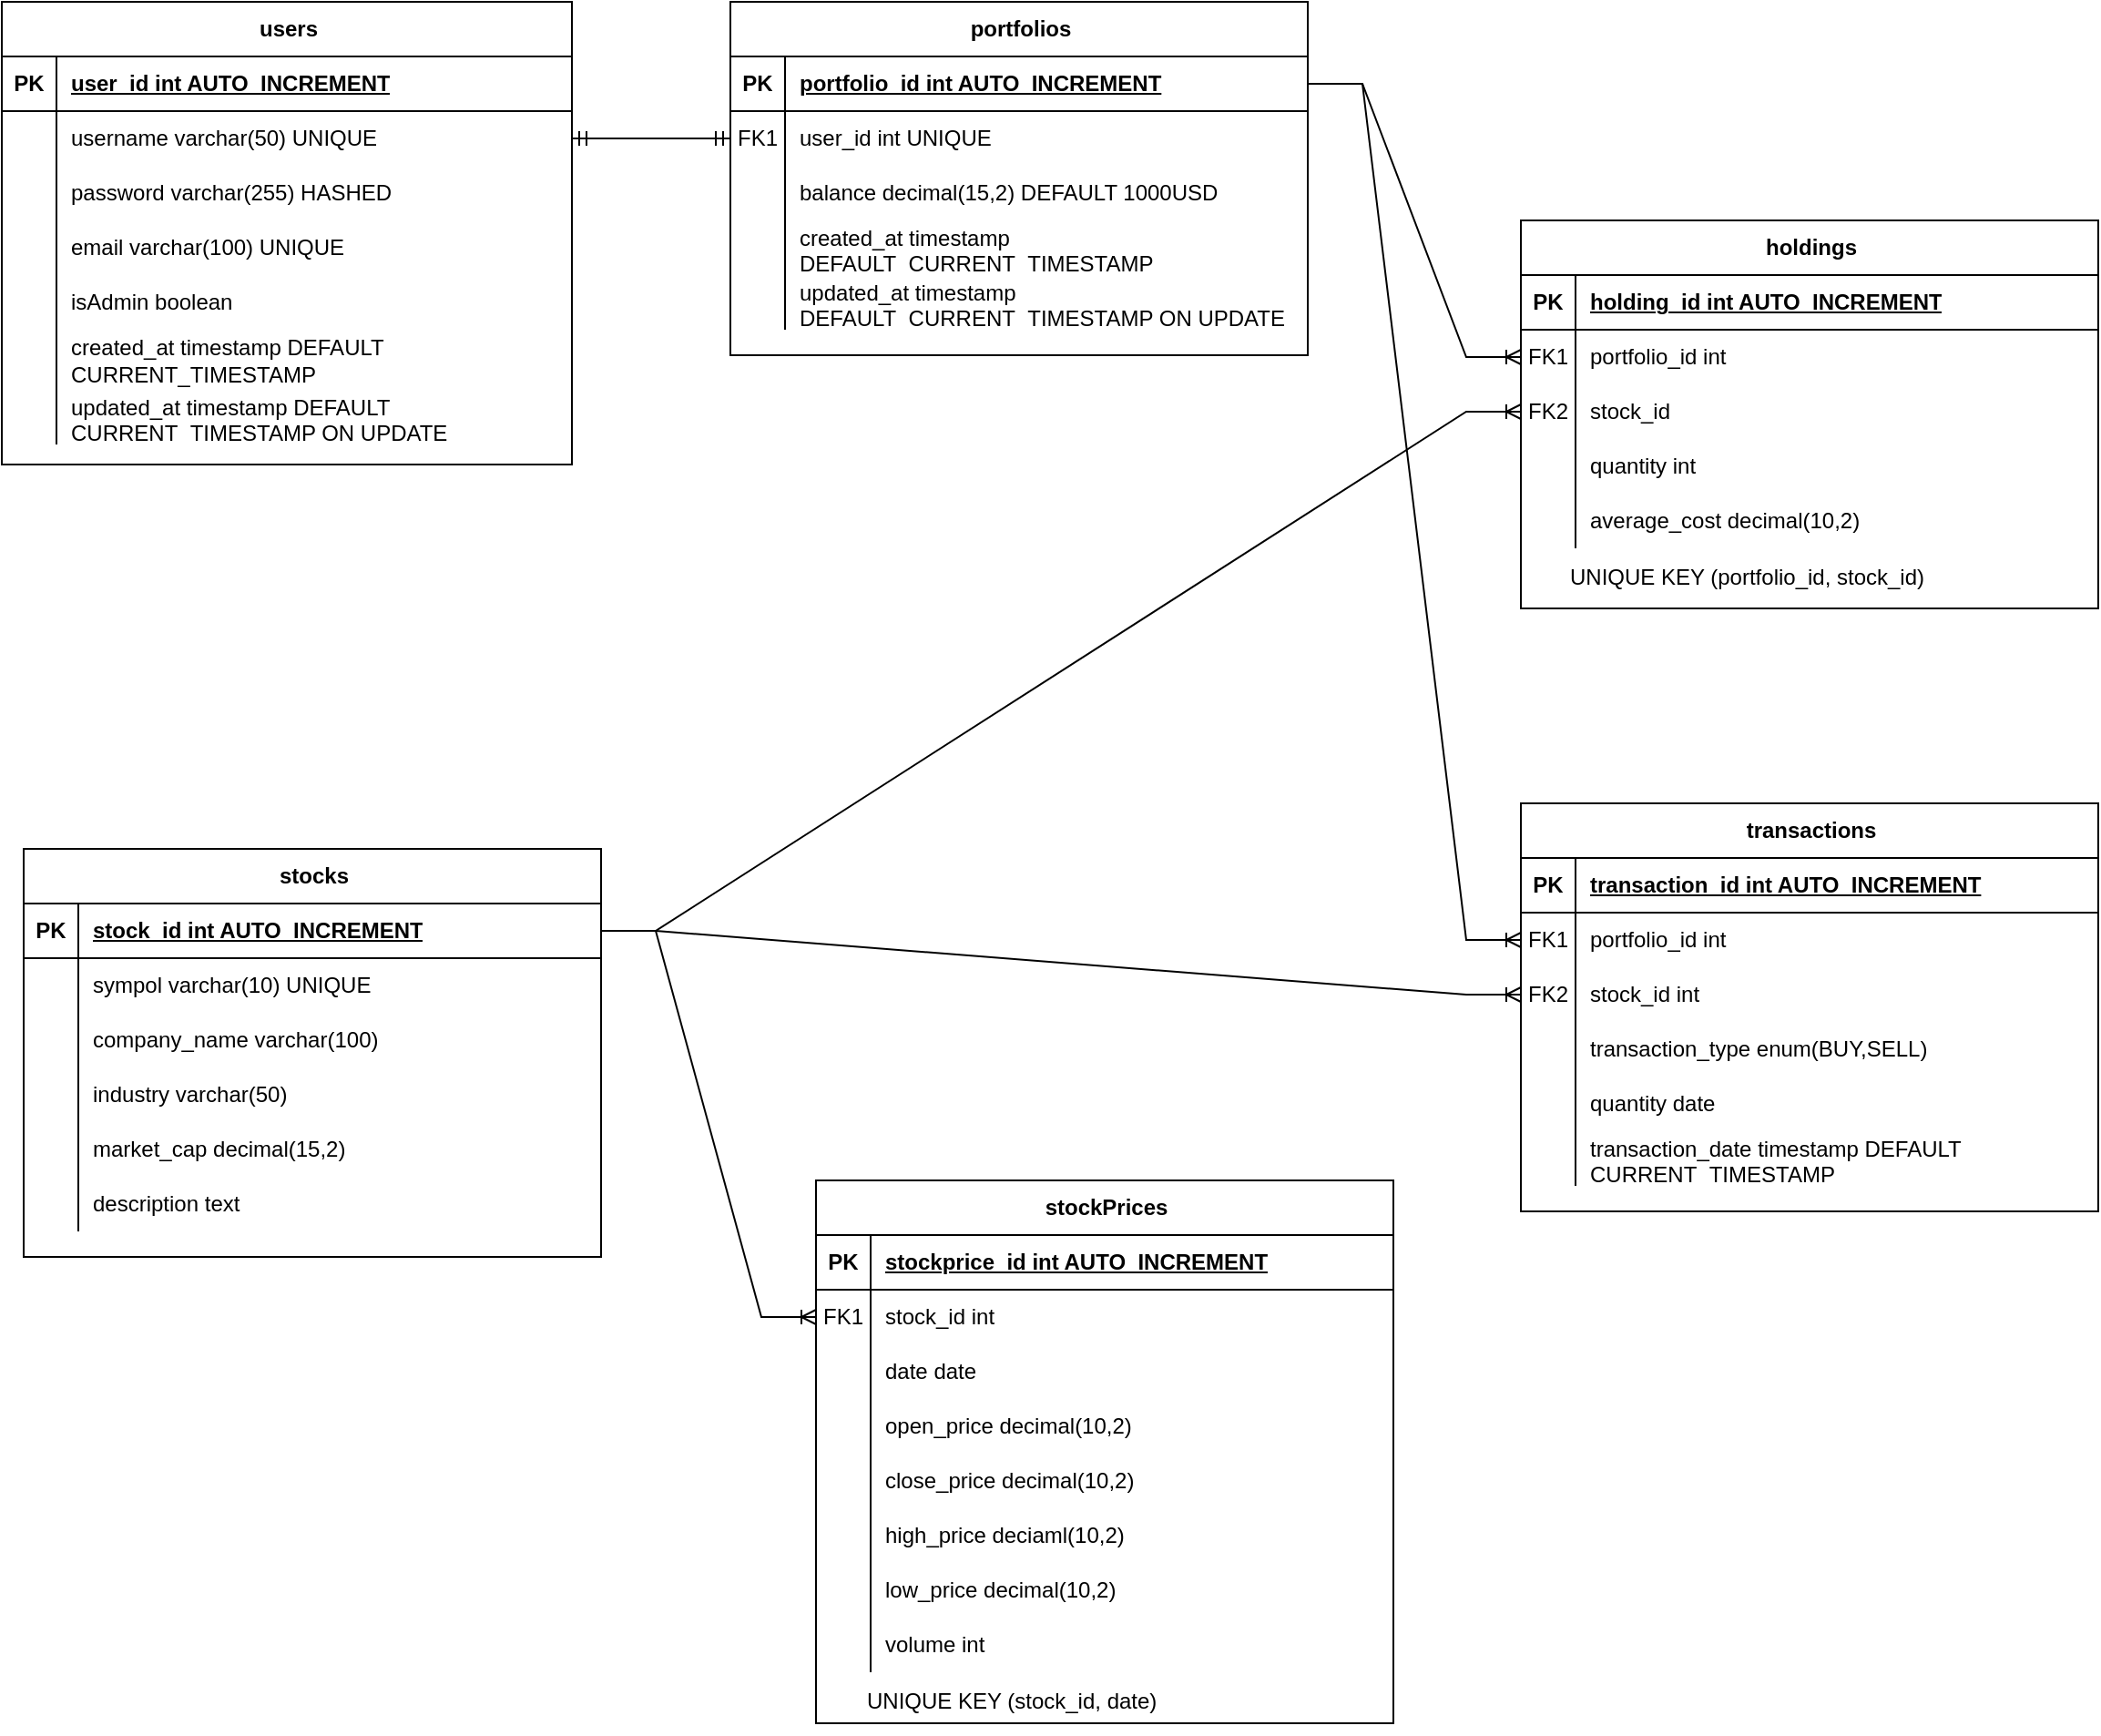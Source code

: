 <mxfile version="26.1.1">
  <diagram id="R2lEEEUBdFMjLlhIrx00" name="Page-1">
    <mxGraphModel dx="1276" dy="614" grid="0" gridSize="10" guides="1" tooltips="1" connect="1" arrows="1" fold="1" page="1" pageScale="1" pageWidth="850" pageHeight="1100" math="0" shadow="0" extFonts="Permanent Marker^https://fonts.googleapis.com/css?family=Permanent+Marker">
      <root>
        <mxCell id="0" />
        <mxCell id="1" parent="0" />
        <mxCell id="UCniVklKE88xbIbKEdX8-1" value="users" style="shape=table;startSize=30;container=1;collapsible=1;childLayout=tableLayout;fixedRows=1;rowLines=0;fontStyle=1;align=center;resizeLast=1;html=1;" vertex="1" parent="1">
          <mxGeometry x="16" y="16" width="313" height="254" as="geometry" />
        </mxCell>
        <mxCell id="UCniVklKE88xbIbKEdX8-2" value="" style="shape=tableRow;horizontal=0;startSize=0;swimlaneHead=0;swimlaneBody=0;fillColor=none;collapsible=0;dropTarget=0;points=[[0,0.5],[1,0.5]];portConstraint=eastwest;top=0;left=0;right=0;bottom=1;" vertex="1" parent="UCniVklKE88xbIbKEdX8-1">
          <mxGeometry y="30" width="313" height="30" as="geometry" />
        </mxCell>
        <mxCell id="UCniVklKE88xbIbKEdX8-3" value="PK" style="shape=partialRectangle;connectable=0;fillColor=none;top=0;left=0;bottom=0;right=0;fontStyle=1;overflow=hidden;whiteSpace=wrap;html=1;" vertex="1" parent="UCniVklKE88xbIbKEdX8-2">
          <mxGeometry width="30" height="30" as="geometry">
            <mxRectangle width="30" height="30" as="alternateBounds" />
          </mxGeometry>
        </mxCell>
        <mxCell id="UCniVklKE88xbIbKEdX8-4" value="user_id int AUTO_INCREMENT" style="shape=partialRectangle;connectable=0;fillColor=none;top=0;left=0;bottom=0;right=0;align=left;spacingLeft=6;fontStyle=5;overflow=hidden;whiteSpace=wrap;html=1;" vertex="1" parent="UCniVklKE88xbIbKEdX8-2">
          <mxGeometry x="30" width="283" height="30" as="geometry">
            <mxRectangle width="283" height="30" as="alternateBounds" />
          </mxGeometry>
        </mxCell>
        <mxCell id="UCniVklKE88xbIbKEdX8-5" value="" style="shape=tableRow;horizontal=0;startSize=0;swimlaneHead=0;swimlaneBody=0;fillColor=none;collapsible=0;dropTarget=0;points=[[0,0.5],[1,0.5]];portConstraint=eastwest;top=0;left=0;right=0;bottom=0;" vertex="1" parent="UCniVklKE88xbIbKEdX8-1">
          <mxGeometry y="60" width="313" height="30" as="geometry" />
        </mxCell>
        <mxCell id="UCniVklKE88xbIbKEdX8-6" value="" style="shape=partialRectangle;connectable=0;fillColor=none;top=0;left=0;bottom=0;right=0;editable=1;overflow=hidden;whiteSpace=wrap;html=1;" vertex="1" parent="UCniVklKE88xbIbKEdX8-5">
          <mxGeometry width="30" height="30" as="geometry">
            <mxRectangle width="30" height="30" as="alternateBounds" />
          </mxGeometry>
        </mxCell>
        <mxCell id="UCniVklKE88xbIbKEdX8-7" value="username varchar(50) UNIQUE" style="shape=partialRectangle;connectable=0;fillColor=none;top=0;left=0;bottom=0;right=0;align=left;spacingLeft=6;overflow=hidden;whiteSpace=wrap;html=1;" vertex="1" parent="UCniVklKE88xbIbKEdX8-5">
          <mxGeometry x="30" width="283" height="30" as="geometry">
            <mxRectangle width="283" height="30" as="alternateBounds" />
          </mxGeometry>
        </mxCell>
        <mxCell id="UCniVklKE88xbIbKEdX8-8" value="" style="shape=tableRow;horizontal=0;startSize=0;swimlaneHead=0;swimlaneBody=0;fillColor=none;collapsible=0;dropTarget=0;points=[[0,0.5],[1,0.5]];portConstraint=eastwest;top=0;left=0;right=0;bottom=0;" vertex="1" parent="UCniVklKE88xbIbKEdX8-1">
          <mxGeometry y="90" width="313" height="30" as="geometry" />
        </mxCell>
        <mxCell id="UCniVklKE88xbIbKEdX8-9" value="" style="shape=partialRectangle;connectable=0;fillColor=none;top=0;left=0;bottom=0;right=0;editable=1;overflow=hidden;whiteSpace=wrap;html=1;" vertex="1" parent="UCniVklKE88xbIbKEdX8-8">
          <mxGeometry width="30" height="30" as="geometry">
            <mxRectangle width="30" height="30" as="alternateBounds" />
          </mxGeometry>
        </mxCell>
        <mxCell id="UCniVklKE88xbIbKEdX8-10" value="password varchar(255) HASHED" style="shape=partialRectangle;connectable=0;fillColor=none;top=0;left=0;bottom=0;right=0;align=left;spacingLeft=6;overflow=hidden;whiteSpace=wrap;html=1;" vertex="1" parent="UCniVklKE88xbIbKEdX8-8">
          <mxGeometry x="30" width="283" height="30" as="geometry">
            <mxRectangle width="283" height="30" as="alternateBounds" />
          </mxGeometry>
        </mxCell>
        <mxCell id="UCniVklKE88xbIbKEdX8-11" value="" style="shape=tableRow;horizontal=0;startSize=0;swimlaneHead=0;swimlaneBody=0;fillColor=none;collapsible=0;dropTarget=0;points=[[0,0.5],[1,0.5]];portConstraint=eastwest;top=0;left=0;right=0;bottom=0;" vertex="1" parent="UCniVklKE88xbIbKEdX8-1">
          <mxGeometry y="120" width="313" height="30" as="geometry" />
        </mxCell>
        <mxCell id="UCniVklKE88xbIbKEdX8-12" value="" style="shape=partialRectangle;connectable=0;fillColor=none;top=0;left=0;bottom=0;right=0;editable=1;overflow=hidden;whiteSpace=wrap;html=1;" vertex="1" parent="UCniVklKE88xbIbKEdX8-11">
          <mxGeometry width="30" height="30" as="geometry">
            <mxRectangle width="30" height="30" as="alternateBounds" />
          </mxGeometry>
        </mxCell>
        <mxCell id="UCniVklKE88xbIbKEdX8-13" value="email varchar(100) UNIQUE" style="shape=partialRectangle;connectable=0;fillColor=none;top=0;left=0;bottom=0;right=0;align=left;spacingLeft=6;overflow=hidden;whiteSpace=wrap;html=1;" vertex="1" parent="UCniVklKE88xbIbKEdX8-11">
          <mxGeometry x="30" width="283" height="30" as="geometry">
            <mxRectangle width="283" height="30" as="alternateBounds" />
          </mxGeometry>
        </mxCell>
        <mxCell id="UCniVklKE88xbIbKEdX8-27" style="shape=tableRow;horizontal=0;startSize=0;swimlaneHead=0;swimlaneBody=0;fillColor=none;collapsible=0;dropTarget=0;points=[[0,0.5],[1,0.5]];portConstraint=eastwest;top=0;left=0;right=0;bottom=0;" vertex="1" parent="UCniVklKE88xbIbKEdX8-1">
          <mxGeometry y="150" width="313" height="30" as="geometry" />
        </mxCell>
        <mxCell id="UCniVklKE88xbIbKEdX8-28" style="shape=partialRectangle;connectable=0;fillColor=none;top=0;left=0;bottom=0;right=0;editable=1;overflow=hidden;whiteSpace=wrap;html=1;" vertex="1" parent="UCniVklKE88xbIbKEdX8-27">
          <mxGeometry width="30" height="30" as="geometry">
            <mxRectangle width="30" height="30" as="alternateBounds" />
          </mxGeometry>
        </mxCell>
        <mxCell id="UCniVklKE88xbIbKEdX8-29" value="isAdmin boolean" style="shape=partialRectangle;connectable=0;fillColor=none;top=0;left=0;bottom=0;right=0;align=left;spacingLeft=6;overflow=hidden;whiteSpace=wrap;html=1;" vertex="1" parent="UCniVklKE88xbIbKEdX8-27">
          <mxGeometry x="30" width="283" height="30" as="geometry">
            <mxRectangle width="283" height="30" as="alternateBounds" />
          </mxGeometry>
        </mxCell>
        <mxCell id="UCniVklKE88xbIbKEdX8-18" style="shape=tableRow;horizontal=0;startSize=0;swimlaneHead=0;swimlaneBody=0;fillColor=none;collapsible=0;dropTarget=0;points=[[0,0.5],[1,0.5]];portConstraint=eastwest;top=0;left=0;right=0;bottom=0;" vertex="1" parent="UCniVklKE88xbIbKEdX8-1">
          <mxGeometry y="180" width="313" height="33" as="geometry" />
        </mxCell>
        <mxCell id="UCniVklKE88xbIbKEdX8-19" style="shape=partialRectangle;connectable=0;fillColor=none;top=0;left=0;bottom=0;right=0;editable=1;overflow=hidden;whiteSpace=wrap;html=1;" vertex="1" parent="UCniVklKE88xbIbKEdX8-18">
          <mxGeometry width="30" height="33" as="geometry">
            <mxRectangle width="30" height="33" as="alternateBounds" />
          </mxGeometry>
        </mxCell>
        <mxCell id="UCniVklKE88xbIbKEdX8-20" value="created_at timestamp DEFAULT CURRENT_TIMESTAMP" style="shape=partialRectangle;connectable=0;fillColor=none;top=0;left=0;bottom=0;right=0;align=left;spacingLeft=6;overflow=hidden;whiteSpace=wrap;html=1;" vertex="1" parent="UCniVklKE88xbIbKEdX8-18">
          <mxGeometry x="30" width="283" height="33" as="geometry">
            <mxRectangle width="283" height="33" as="alternateBounds" />
          </mxGeometry>
        </mxCell>
        <mxCell id="UCniVklKE88xbIbKEdX8-24" style="shape=tableRow;horizontal=0;startSize=0;swimlaneHead=0;swimlaneBody=0;fillColor=none;collapsible=0;dropTarget=0;points=[[0,0.5],[1,0.5]];portConstraint=eastwest;top=0;left=0;right=0;bottom=0;" vertex="1" parent="UCniVklKE88xbIbKEdX8-1">
          <mxGeometry y="213" width="313" height="30" as="geometry" />
        </mxCell>
        <mxCell id="UCniVklKE88xbIbKEdX8-25" style="shape=partialRectangle;connectable=0;fillColor=none;top=0;left=0;bottom=0;right=0;editable=1;overflow=hidden;whiteSpace=wrap;html=1;" vertex="1" parent="UCniVklKE88xbIbKEdX8-24">
          <mxGeometry width="30" height="30" as="geometry">
            <mxRectangle width="30" height="30" as="alternateBounds" />
          </mxGeometry>
        </mxCell>
        <mxCell id="UCniVklKE88xbIbKEdX8-26" value="updated_at timestamp DEFAULT CURRENT_TIMESTAMP ON UPDATE&amp;nbsp;" style="shape=partialRectangle;connectable=0;fillColor=none;top=0;left=0;bottom=0;right=0;align=left;spacingLeft=6;overflow=hidden;whiteSpace=wrap;html=1;" vertex="1" parent="UCniVklKE88xbIbKEdX8-24">
          <mxGeometry x="30" width="283" height="30" as="geometry">
            <mxRectangle width="283" height="30" as="alternateBounds" />
          </mxGeometry>
        </mxCell>
        <mxCell id="UCniVklKE88xbIbKEdX8-30" value="stocks" style="shape=table;startSize=30;container=1;collapsible=1;childLayout=tableLayout;fixedRows=1;rowLines=0;fontStyle=1;align=center;resizeLast=1;html=1;" vertex="1" parent="1">
          <mxGeometry x="28" y="481" width="317" height="224" as="geometry" />
        </mxCell>
        <mxCell id="UCniVklKE88xbIbKEdX8-31" value="" style="shape=tableRow;horizontal=0;startSize=0;swimlaneHead=0;swimlaneBody=0;fillColor=none;collapsible=0;dropTarget=0;points=[[0,0.5],[1,0.5]];portConstraint=eastwest;top=0;left=0;right=0;bottom=1;" vertex="1" parent="UCniVklKE88xbIbKEdX8-30">
          <mxGeometry y="30" width="317" height="30" as="geometry" />
        </mxCell>
        <mxCell id="UCniVklKE88xbIbKEdX8-32" value="PK" style="shape=partialRectangle;connectable=0;fillColor=none;top=0;left=0;bottom=0;right=0;fontStyle=1;overflow=hidden;whiteSpace=wrap;html=1;" vertex="1" parent="UCniVklKE88xbIbKEdX8-31">
          <mxGeometry width="30" height="30" as="geometry">
            <mxRectangle width="30" height="30" as="alternateBounds" />
          </mxGeometry>
        </mxCell>
        <mxCell id="UCniVklKE88xbIbKEdX8-33" value="stock_id int AUTO_INCREMENT" style="shape=partialRectangle;connectable=0;fillColor=none;top=0;left=0;bottom=0;right=0;align=left;spacingLeft=6;fontStyle=5;overflow=hidden;whiteSpace=wrap;html=1;" vertex="1" parent="UCniVklKE88xbIbKEdX8-31">
          <mxGeometry x="30" width="287" height="30" as="geometry">
            <mxRectangle width="287" height="30" as="alternateBounds" />
          </mxGeometry>
        </mxCell>
        <mxCell id="UCniVklKE88xbIbKEdX8-34" value="" style="shape=tableRow;horizontal=0;startSize=0;swimlaneHead=0;swimlaneBody=0;fillColor=none;collapsible=0;dropTarget=0;points=[[0,0.5],[1,0.5]];portConstraint=eastwest;top=0;left=0;right=0;bottom=0;" vertex="1" parent="UCniVklKE88xbIbKEdX8-30">
          <mxGeometry y="60" width="317" height="30" as="geometry" />
        </mxCell>
        <mxCell id="UCniVklKE88xbIbKEdX8-35" value="" style="shape=partialRectangle;connectable=0;fillColor=none;top=0;left=0;bottom=0;right=0;editable=1;overflow=hidden;whiteSpace=wrap;html=1;" vertex="1" parent="UCniVklKE88xbIbKEdX8-34">
          <mxGeometry width="30" height="30" as="geometry">
            <mxRectangle width="30" height="30" as="alternateBounds" />
          </mxGeometry>
        </mxCell>
        <mxCell id="UCniVklKE88xbIbKEdX8-36" value="sympol varchar(10) UNIQUE" style="shape=partialRectangle;connectable=0;fillColor=none;top=0;left=0;bottom=0;right=0;align=left;spacingLeft=6;overflow=hidden;whiteSpace=wrap;html=1;" vertex="1" parent="UCniVklKE88xbIbKEdX8-34">
          <mxGeometry x="30" width="287" height="30" as="geometry">
            <mxRectangle width="287" height="30" as="alternateBounds" />
          </mxGeometry>
        </mxCell>
        <mxCell id="UCniVklKE88xbIbKEdX8-37" value="" style="shape=tableRow;horizontal=0;startSize=0;swimlaneHead=0;swimlaneBody=0;fillColor=none;collapsible=0;dropTarget=0;points=[[0,0.5],[1,0.5]];portConstraint=eastwest;top=0;left=0;right=0;bottom=0;" vertex="1" parent="UCniVklKE88xbIbKEdX8-30">
          <mxGeometry y="90" width="317" height="30" as="geometry" />
        </mxCell>
        <mxCell id="UCniVklKE88xbIbKEdX8-38" value="" style="shape=partialRectangle;connectable=0;fillColor=none;top=0;left=0;bottom=0;right=0;editable=1;overflow=hidden;whiteSpace=wrap;html=1;" vertex="1" parent="UCniVklKE88xbIbKEdX8-37">
          <mxGeometry width="30" height="30" as="geometry">
            <mxRectangle width="30" height="30" as="alternateBounds" />
          </mxGeometry>
        </mxCell>
        <mxCell id="UCniVklKE88xbIbKEdX8-39" value="company_name varchar(100)" style="shape=partialRectangle;connectable=0;fillColor=none;top=0;left=0;bottom=0;right=0;align=left;spacingLeft=6;overflow=hidden;whiteSpace=wrap;html=1;" vertex="1" parent="UCniVklKE88xbIbKEdX8-37">
          <mxGeometry x="30" width="287" height="30" as="geometry">
            <mxRectangle width="287" height="30" as="alternateBounds" />
          </mxGeometry>
        </mxCell>
        <mxCell id="UCniVklKE88xbIbKEdX8-40" value="" style="shape=tableRow;horizontal=0;startSize=0;swimlaneHead=0;swimlaneBody=0;fillColor=none;collapsible=0;dropTarget=0;points=[[0,0.5],[1,0.5]];portConstraint=eastwest;top=0;left=0;right=0;bottom=0;" vertex="1" parent="UCniVklKE88xbIbKEdX8-30">
          <mxGeometry y="120" width="317" height="30" as="geometry" />
        </mxCell>
        <mxCell id="UCniVklKE88xbIbKEdX8-41" value="" style="shape=partialRectangle;connectable=0;fillColor=none;top=0;left=0;bottom=0;right=0;editable=1;overflow=hidden;whiteSpace=wrap;html=1;" vertex="1" parent="UCniVklKE88xbIbKEdX8-40">
          <mxGeometry width="30" height="30" as="geometry">
            <mxRectangle width="30" height="30" as="alternateBounds" />
          </mxGeometry>
        </mxCell>
        <mxCell id="UCniVklKE88xbIbKEdX8-42" value="industry varchar(50)" style="shape=partialRectangle;connectable=0;fillColor=none;top=0;left=0;bottom=0;right=0;align=left;spacingLeft=6;overflow=hidden;whiteSpace=wrap;html=1;" vertex="1" parent="UCniVklKE88xbIbKEdX8-40">
          <mxGeometry x="30" width="287" height="30" as="geometry">
            <mxRectangle width="287" height="30" as="alternateBounds" />
          </mxGeometry>
        </mxCell>
        <mxCell id="UCniVklKE88xbIbKEdX8-46" style="shape=tableRow;horizontal=0;startSize=0;swimlaneHead=0;swimlaneBody=0;fillColor=none;collapsible=0;dropTarget=0;points=[[0,0.5],[1,0.5]];portConstraint=eastwest;top=0;left=0;right=0;bottom=0;" vertex="1" parent="UCniVklKE88xbIbKEdX8-30">
          <mxGeometry y="150" width="317" height="30" as="geometry" />
        </mxCell>
        <mxCell id="UCniVklKE88xbIbKEdX8-47" style="shape=partialRectangle;connectable=0;fillColor=none;top=0;left=0;bottom=0;right=0;editable=1;overflow=hidden;whiteSpace=wrap;html=1;" vertex="1" parent="UCniVklKE88xbIbKEdX8-46">
          <mxGeometry width="30" height="30" as="geometry">
            <mxRectangle width="30" height="30" as="alternateBounds" />
          </mxGeometry>
        </mxCell>
        <mxCell id="UCniVklKE88xbIbKEdX8-48" value="market_cap decimal(15,2)" style="shape=partialRectangle;connectable=0;fillColor=none;top=0;left=0;bottom=0;right=0;align=left;spacingLeft=6;overflow=hidden;whiteSpace=wrap;html=1;" vertex="1" parent="UCniVklKE88xbIbKEdX8-46">
          <mxGeometry x="30" width="287" height="30" as="geometry">
            <mxRectangle width="287" height="30" as="alternateBounds" />
          </mxGeometry>
        </mxCell>
        <mxCell id="UCniVklKE88xbIbKEdX8-43" style="shape=tableRow;horizontal=0;startSize=0;swimlaneHead=0;swimlaneBody=0;fillColor=none;collapsible=0;dropTarget=0;points=[[0,0.5],[1,0.5]];portConstraint=eastwest;top=0;left=0;right=0;bottom=0;" vertex="1" parent="UCniVklKE88xbIbKEdX8-30">
          <mxGeometry y="180" width="317" height="30" as="geometry" />
        </mxCell>
        <mxCell id="UCniVklKE88xbIbKEdX8-44" style="shape=partialRectangle;connectable=0;fillColor=none;top=0;left=0;bottom=0;right=0;editable=1;overflow=hidden;whiteSpace=wrap;html=1;" vertex="1" parent="UCniVklKE88xbIbKEdX8-43">
          <mxGeometry width="30" height="30" as="geometry">
            <mxRectangle width="30" height="30" as="alternateBounds" />
          </mxGeometry>
        </mxCell>
        <mxCell id="UCniVklKE88xbIbKEdX8-45" value="description text" style="shape=partialRectangle;connectable=0;fillColor=none;top=0;left=0;bottom=0;right=0;align=left;spacingLeft=6;overflow=hidden;whiteSpace=wrap;html=1;" vertex="1" parent="UCniVklKE88xbIbKEdX8-43">
          <mxGeometry x="30" width="287" height="30" as="geometry">
            <mxRectangle width="287" height="30" as="alternateBounds" />
          </mxGeometry>
        </mxCell>
        <mxCell id="UCniVklKE88xbIbKEdX8-68" value="" style="edgeStyle=entityRelationEdgeStyle;fontSize=12;html=1;endArrow=ERoneToMany;rounded=0;exitX=1;exitY=0.5;exitDx=0;exitDy=0;entryX=0;entryY=0.5;entryDx=0;entryDy=0;" edge="1" parent="1" source="UCniVklKE88xbIbKEdX8-31" target="UCniVklKE88xbIbKEdX8-53">
          <mxGeometry width="100" height="100" relative="1" as="geometry">
            <mxPoint x="373" y="672" as="sourcePoint" />
            <mxPoint x="473" y="572" as="targetPoint" />
          </mxGeometry>
        </mxCell>
        <mxCell id="UCniVklKE88xbIbKEdX8-79" value="" style="group" vertex="1" connectable="0" parent="1">
          <mxGeometry x="463" y="663" width="317" height="301" as="geometry" />
        </mxCell>
        <mxCell id="UCniVklKE88xbIbKEdX8-49" value="stockPrices" style="shape=table;startSize=30;container=1;collapsible=1;childLayout=tableLayout;fixedRows=1;rowLines=0;fontStyle=1;align=center;resizeLast=1;html=1;" vertex="1" parent="UCniVklKE88xbIbKEdX8-79">
          <mxGeometry width="317" height="298" as="geometry" />
        </mxCell>
        <mxCell id="UCniVklKE88xbIbKEdX8-50" value="" style="shape=tableRow;horizontal=0;startSize=0;swimlaneHead=0;swimlaneBody=0;fillColor=none;collapsible=0;dropTarget=0;points=[[0,0.5],[1,0.5]];portConstraint=eastwest;top=0;left=0;right=0;bottom=1;" vertex="1" parent="UCniVklKE88xbIbKEdX8-49">
          <mxGeometry y="30" width="317" height="30" as="geometry" />
        </mxCell>
        <mxCell id="UCniVklKE88xbIbKEdX8-51" value="PK" style="shape=partialRectangle;connectable=0;fillColor=none;top=0;left=0;bottom=0;right=0;fontStyle=1;overflow=hidden;whiteSpace=wrap;html=1;" vertex="1" parent="UCniVklKE88xbIbKEdX8-50">
          <mxGeometry width="30" height="30" as="geometry">
            <mxRectangle width="30" height="30" as="alternateBounds" />
          </mxGeometry>
        </mxCell>
        <mxCell id="UCniVklKE88xbIbKEdX8-52" value="stockprice_id int AUTO_INCREMENT" style="shape=partialRectangle;connectable=0;fillColor=none;top=0;left=0;bottom=0;right=0;align=left;spacingLeft=6;fontStyle=5;overflow=hidden;whiteSpace=wrap;html=1;" vertex="1" parent="UCniVklKE88xbIbKEdX8-50">
          <mxGeometry x="30" width="287" height="30" as="geometry">
            <mxRectangle width="287" height="30" as="alternateBounds" />
          </mxGeometry>
        </mxCell>
        <mxCell id="UCniVklKE88xbIbKEdX8-53" value="" style="shape=tableRow;horizontal=0;startSize=0;swimlaneHead=0;swimlaneBody=0;fillColor=none;collapsible=0;dropTarget=0;points=[[0,0.5],[1,0.5]];portConstraint=eastwest;top=0;left=0;right=0;bottom=0;" vertex="1" parent="UCniVklKE88xbIbKEdX8-49">
          <mxGeometry y="60" width="317" height="30" as="geometry" />
        </mxCell>
        <mxCell id="UCniVklKE88xbIbKEdX8-54" value="FK1" style="shape=partialRectangle;connectable=0;fillColor=none;top=0;left=0;bottom=0;right=0;editable=1;overflow=hidden;whiteSpace=wrap;html=1;" vertex="1" parent="UCniVklKE88xbIbKEdX8-53">
          <mxGeometry width="30" height="30" as="geometry">
            <mxRectangle width="30" height="30" as="alternateBounds" />
          </mxGeometry>
        </mxCell>
        <mxCell id="UCniVklKE88xbIbKEdX8-55" value="stock_id int" style="shape=partialRectangle;connectable=0;fillColor=none;top=0;left=0;bottom=0;right=0;align=left;spacingLeft=6;overflow=hidden;whiteSpace=wrap;html=1;" vertex="1" parent="UCniVklKE88xbIbKEdX8-53">
          <mxGeometry x="30" width="287" height="30" as="geometry">
            <mxRectangle width="287" height="30" as="alternateBounds" />
          </mxGeometry>
        </mxCell>
        <mxCell id="UCniVklKE88xbIbKEdX8-56" value="" style="shape=tableRow;horizontal=0;startSize=0;swimlaneHead=0;swimlaneBody=0;fillColor=none;collapsible=0;dropTarget=0;points=[[0,0.5],[1,0.5]];portConstraint=eastwest;top=0;left=0;right=0;bottom=0;" vertex="1" parent="UCniVklKE88xbIbKEdX8-49">
          <mxGeometry y="90" width="317" height="30" as="geometry" />
        </mxCell>
        <mxCell id="UCniVklKE88xbIbKEdX8-57" value="" style="shape=partialRectangle;connectable=0;fillColor=none;top=0;left=0;bottom=0;right=0;editable=1;overflow=hidden;whiteSpace=wrap;html=1;" vertex="1" parent="UCniVklKE88xbIbKEdX8-56">
          <mxGeometry width="30" height="30" as="geometry">
            <mxRectangle width="30" height="30" as="alternateBounds" />
          </mxGeometry>
        </mxCell>
        <mxCell id="UCniVklKE88xbIbKEdX8-58" value="date date" style="shape=partialRectangle;connectable=0;fillColor=none;top=0;left=0;bottom=0;right=0;align=left;spacingLeft=6;overflow=hidden;whiteSpace=wrap;html=1;" vertex="1" parent="UCniVklKE88xbIbKEdX8-56">
          <mxGeometry x="30" width="287" height="30" as="geometry">
            <mxRectangle width="287" height="30" as="alternateBounds" />
          </mxGeometry>
        </mxCell>
        <mxCell id="UCniVklKE88xbIbKEdX8-59" value="" style="shape=tableRow;horizontal=0;startSize=0;swimlaneHead=0;swimlaneBody=0;fillColor=none;collapsible=0;dropTarget=0;points=[[0,0.5],[1,0.5]];portConstraint=eastwest;top=0;left=0;right=0;bottom=0;" vertex="1" parent="UCniVklKE88xbIbKEdX8-49">
          <mxGeometry y="120" width="317" height="30" as="geometry" />
        </mxCell>
        <mxCell id="UCniVklKE88xbIbKEdX8-60" value="" style="shape=partialRectangle;connectable=0;fillColor=none;top=0;left=0;bottom=0;right=0;editable=1;overflow=hidden;whiteSpace=wrap;html=1;" vertex="1" parent="UCniVklKE88xbIbKEdX8-59">
          <mxGeometry width="30" height="30" as="geometry">
            <mxRectangle width="30" height="30" as="alternateBounds" />
          </mxGeometry>
        </mxCell>
        <mxCell id="UCniVklKE88xbIbKEdX8-61" value="open_price decimal(10,2)" style="shape=partialRectangle;connectable=0;fillColor=none;top=0;left=0;bottom=0;right=0;align=left;spacingLeft=6;overflow=hidden;whiteSpace=wrap;html=1;" vertex="1" parent="UCniVklKE88xbIbKEdX8-59">
          <mxGeometry x="30" width="287" height="30" as="geometry">
            <mxRectangle width="287" height="30" as="alternateBounds" />
          </mxGeometry>
        </mxCell>
        <mxCell id="UCniVklKE88xbIbKEdX8-62" style="shape=tableRow;horizontal=0;startSize=0;swimlaneHead=0;swimlaneBody=0;fillColor=none;collapsible=0;dropTarget=0;points=[[0,0.5],[1,0.5]];portConstraint=eastwest;top=0;left=0;right=0;bottom=0;" vertex="1" parent="UCniVklKE88xbIbKEdX8-49">
          <mxGeometry y="150" width="317" height="30" as="geometry" />
        </mxCell>
        <mxCell id="UCniVklKE88xbIbKEdX8-63" style="shape=partialRectangle;connectable=0;fillColor=none;top=0;left=0;bottom=0;right=0;editable=1;overflow=hidden;whiteSpace=wrap;html=1;" vertex="1" parent="UCniVklKE88xbIbKEdX8-62">
          <mxGeometry width="30" height="30" as="geometry">
            <mxRectangle width="30" height="30" as="alternateBounds" />
          </mxGeometry>
        </mxCell>
        <mxCell id="UCniVklKE88xbIbKEdX8-64" value="close_price decimal(10,2)" style="shape=partialRectangle;connectable=0;fillColor=none;top=0;left=0;bottom=0;right=0;align=left;spacingLeft=6;overflow=hidden;whiteSpace=wrap;html=1;" vertex="1" parent="UCniVklKE88xbIbKEdX8-62">
          <mxGeometry x="30" width="287" height="30" as="geometry">
            <mxRectangle width="287" height="30" as="alternateBounds" />
          </mxGeometry>
        </mxCell>
        <mxCell id="UCniVklKE88xbIbKEdX8-65" style="shape=tableRow;horizontal=0;startSize=0;swimlaneHead=0;swimlaneBody=0;fillColor=none;collapsible=0;dropTarget=0;points=[[0,0.5],[1,0.5]];portConstraint=eastwest;top=0;left=0;right=0;bottom=0;" vertex="1" parent="UCniVklKE88xbIbKEdX8-49">
          <mxGeometry y="180" width="317" height="30" as="geometry" />
        </mxCell>
        <mxCell id="UCniVklKE88xbIbKEdX8-66" style="shape=partialRectangle;connectable=0;fillColor=none;top=0;left=0;bottom=0;right=0;editable=1;overflow=hidden;whiteSpace=wrap;html=1;" vertex="1" parent="UCniVklKE88xbIbKEdX8-65">
          <mxGeometry width="30" height="30" as="geometry">
            <mxRectangle width="30" height="30" as="alternateBounds" />
          </mxGeometry>
        </mxCell>
        <mxCell id="UCniVklKE88xbIbKEdX8-67" value="high_price deciaml(10,2)" style="shape=partialRectangle;connectable=0;fillColor=none;top=0;left=0;bottom=0;right=0;align=left;spacingLeft=6;overflow=hidden;whiteSpace=wrap;html=1;" vertex="1" parent="UCniVklKE88xbIbKEdX8-65">
          <mxGeometry x="30" width="287" height="30" as="geometry">
            <mxRectangle width="287" height="30" as="alternateBounds" />
          </mxGeometry>
        </mxCell>
        <mxCell id="UCniVklKE88xbIbKEdX8-72" style="shape=tableRow;horizontal=0;startSize=0;swimlaneHead=0;swimlaneBody=0;fillColor=none;collapsible=0;dropTarget=0;points=[[0,0.5],[1,0.5]];portConstraint=eastwest;top=0;left=0;right=0;bottom=0;" vertex="1" parent="UCniVklKE88xbIbKEdX8-49">
          <mxGeometry y="210" width="317" height="30" as="geometry" />
        </mxCell>
        <mxCell id="UCniVklKE88xbIbKEdX8-73" style="shape=partialRectangle;connectable=0;fillColor=none;top=0;left=0;bottom=0;right=0;editable=1;overflow=hidden;whiteSpace=wrap;html=1;" vertex="1" parent="UCniVklKE88xbIbKEdX8-72">
          <mxGeometry width="30" height="30" as="geometry">
            <mxRectangle width="30" height="30" as="alternateBounds" />
          </mxGeometry>
        </mxCell>
        <mxCell id="UCniVklKE88xbIbKEdX8-74" value="low_price decimal(10,2)" style="shape=partialRectangle;connectable=0;fillColor=none;top=0;left=0;bottom=0;right=0;align=left;spacingLeft=6;overflow=hidden;whiteSpace=wrap;html=1;" vertex="1" parent="UCniVklKE88xbIbKEdX8-72">
          <mxGeometry x="30" width="287" height="30" as="geometry">
            <mxRectangle width="287" height="30" as="alternateBounds" />
          </mxGeometry>
        </mxCell>
        <mxCell id="UCniVklKE88xbIbKEdX8-69" style="shape=tableRow;horizontal=0;startSize=0;swimlaneHead=0;swimlaneBody=0;fillColor=none;collapsible=0;dropTarget=0;points=[[0,0.5],[1,0.5]];portConstraint=eastwest;top=0;left=0;right=0;bottom=0;" vertex="1" parent="UCniVklKE88xbIbKEdX8-49">
          <mxGeometry y="240" width="317" height="30" as="geometry" />
        </mxCell>
        <mxCell id="UCniVklKE88xbIbKEdX8-70" style="shape=partialRectangle;connectable=0;fillColor=none;top=0;left=0;bottom=0;right=0;editable=1;overflow=hidden;whiteSpace=wrap;html=1;" vertex="1" parent="UCniVklKE88xbIbKEdX8-69">
          <mxGeometry width="30" height="30" as="geometry">
            <mxRectangle width="30" height="30" as="alternateBounds" />
          </mxGeometry>
        </mxCell>
        <mxCell id="UCniVklKE88xbIbKEdX8-71" value="volume int" style="shape=partialRectangle;connectable=0;fillColor=none;top=0;left=0;bottom=0;right=0;align=left;spacingLeft=6;overflow=hidden;whiteSpace=wrap;html=1;" vertex="1" parent="UCniVklKE88xbIbKEdX8-69">
          <mxGeometry x="30" width="287" height="30" as="geometry">
            <mxRectangle width="287" height="30" as="alternateBounds" />
          </mxGeometry>
        </mxCell>
        <mxCell id="UCniVklKE88xbIbKEdX8-78" value="UNIQUE KEY (stock_id, date)" style="text;strokeColor=none;fillColor=none;spacingLeft=4;spacingRight=4;overflow=hidden;rotatable=0;points=[[0,0.5],[1,0.5]];portConstraint=eastwest;fontSize=12;whiteSpace=wrap;html=1;" vertex="1" parent="UCniVklKE88xbIbKEdX8-79">
          <mxGeometry x="22" y="272" width="266" height="29" as="geometry" />
        </mxCell>
        <mxCell id="UCniVklKE88xbIbKEdX8-81" value="portfolios" style="shape=table;startSize=30;container=1;collapsible=1;childLayout=tableLayout;fixedRows=1;rowLines=0;fontStyle=1;align=center;resizeLast=1;html=1;" vertex="1" parent="1">
          <mxGeometry x="416" y="16" width="317" height="194" as="geometry" />
        </mxCell>
        <mxCell id="UCniVklKE88xbIbKEdX8-82" value="" style="shape=tableRow;horizontal=0;startSize=0;swimlaneHead=0;swimlaneBody=0;fillColor=none;collapsible=0;dropTarget=0;points=[[0,0.5],[1,0.5]];portConstraint=eastwest;top=0;left=0;right=0;bottom=1;" vertex="1" parent="UCniVklKE88xbIbKEdX8-81">
          <mxGeometry y="30" width="317" height="30" as="geometry" />
        </mxCell>
        <mxCell id="UCniVklKE88xbIbKEdX8-83" value="PK" style="shape=partialRectangle;connectable=0;fillColor=none;top=0;left=0;bottom=0;right=0;fontStyle=1;overflow=hidden;whiteSpace=wrap;html=1;" vertex="1" parent="UCniVklKE88xbIbKEdX8-82">
          <mxGeometry width="30" height="30" as="geometry">
            <mxRectangle width="30" height="30" as="alternateBounds" />
          </mxGeometry>
        </mxCell>
        <mxCell id="UCniVklKE88xbIbKEdX8-84" value="portfolio_id int AUTO_INCREMENT" style="shape=partialRectangle;connectable=0;fillColor=none;top=0;left=0;bottom=0;right=0;align=left;spacingLeft=6;fontStyle=5;overflow=hidden;whiteSpace=wrap;html=1;" vertex="1" parent="UCniVklKE88xbIbKEdX8-82">
          <mxGeometry x="30" width="287" height="30" as="geometry">
            <mxRectangle width="287" height="30" as="alternateBounds" />
          </mxGeometry>
        </mxCell>
        <mxCell id="UCniVklKE88xbIbKEdX8-85" value="" style="shape=tableRow;horizontal=0;startSize=0;swimlaneHead=0;swimlaneBody=0;fillColor=none;collapsible=0;dropTarget=0;points=[[0,0.5],[1,0.5]];portConstraint=eastwest;top=0;left=0;right=0;bottom=0;" vertex="1" parent="UCniVklKE88xbIbKEdX8-81">
          <mxGeometry y="60" width="317" height="30" as="geometry" />
        </mxCell>
        <mxCell id="UCniVklKE88xbIbKEdX8-86" value="FK1" style="shape=partialRectangle;connectable=0;fillColor=none;top=0;left=0;bottom=0;right=0;editable=1;overflow=hidden;whiteSpace=wrap;html=1;" vertex="1" parent="UCniVklKE88xbIbKEdX8-85">
          <mxGeometry width="30" height="30" as="geometry">
            <mxRectangle width="30" height="30" as="alternateBounds" />
          </mxGeometry>
        </mxCell>
        <mxCell id="UCniVklKE88xbIbKEdX8-87" value="user_id int UNIQUE" style="shape=partialRectangle;connectable=0;fillColor=none;top=0;left=0;bottom=0;right=0;align=left;spacingLeft=6;overflow=hidden;whiteSpace=wrap;html=1;" vertex="1" parent="UCniVklKE88xbIbKEdX8-85">
          <mxGeometry x="30" width="287" height="30" as="geometry">
            <mxRectangle width="287" height="30" as="alternateBounds" />
          </mxGeometry>
        </mxCell>
        <mxCell id="UCniVklKE88xbIbKEdX8-88" value="" style="shape=tableRow;horizontal=0;startSize=0;swimlaneHead=0;swimlaneBody=0;fillColor=none;collapsible=0;dropTarget=0;points=[[0,0.5],[1,0.5]];portConstraint=eastwest;top=0;left=0;right=0;bottom=0;" vertex="1" parent="UCniVklKE88xbIbKEdX8-81">
          <mxGeometry y="90" width="317" height="30" as="geometry" />
        </mxCell>
        <mxCell id="UCniVklKE88xbIbKEdX8-89" value="" style="shape=partialRectangle;connectable=0;fillColor=none;top=0;left=0;bottom=0;right=0;editable=1;overflow=hidden;whiteSpace=wrap;html=1;" vertex="1" parent="UCniVklKE88xbIbKEdX8-88">
          <mxGeometry width="30" height="30" as="geometry">
            <mxRectangle width="30" height="30" as="alternateBounds" />
          </mxGeometry>
        </mxCell>
        <mxCell id="UCniVklKE88xbIbKEdX8-90" value="balance decimal(15,2) DEFAULT 1000USD" style="shape=partialRectangle;connectable=0;fillColor=none;top=0;left=0;bottom=0;right=0;align=left;spacingLeft=6;overflow=hidden;whiteSpace=wrap;html=1;" vertex="1" parent="UCniVklKE88xbIbKEdX8-88">
          <mxGeometry x="30" width="287" height="30" as="geometry">
            <mxRectangle width="287" height="30" as="alternateBounds" />
          </mxGeometry>
        </mxCell>
        <mxCell id="UCniVklKE88xbIbKEdX8-91" value="" style="shape=tableRow;horizontal=0;startSize=0;swimlaneHead=0;swimlaneBody=0;fillColor=none;collapsible=0;dropTarget=0;points=[[0,0.5],[1,0.5]];portConstraint=eastwest;top=0;left=0;right=0;bottom=0;" vertex="1" parent="UCniVklKE88xbIbKEdX8-81">
          <mxGeometry y="120" width="317" height="30" as="geometry" />
        </mxCell>
        <mxCell id="UCniVklKE88xbIbKEdX8-92" value="" style="shape=partialRectangle;connectable=0;fillColor=none;top=0;left=0;bottom=0;right=0;editable=1;overflow=hidden;whiteSpace=wrap;html=1;" vertex="1" parent="UCniVklKE88xbIbKEdX8-91">
          <mxGeometry width="30" height="30" as="geometry">
            <mxRectangle width="30" height="30" as="alternateBounds" />
          </mxGeometry>
        </mxCell>
        <mxCell id="UCniVklKE88xbIbKEdX8-93" value="created_at timestamp DEFAULT_CURRENT_TIMESTAMP" style="shape=partialRectangle;connectable=0;fillColor=none;top=0;left=0;bottom=0;right=0;align=left;spacingLeft=6;overflow=hidden;whiteSpace=wrap;html=1;" vertex="1" parent="UCniVklKE88xbIbKEdX8-91">
          <mxGeometry x="30" width="287" height="30" as="geometry">
            <mxRectangle width="287" height="30" as="alternateBounds" />
          </mxGeometry>
        </mxCell>
        <mxCell id="UCniVklKE88xbIbKEdX8-94" style="shape=tableRow;horizontal=0;startSize=0;swimlaneHead=0;swimlaneBody=0;fillColor=none;collapsible=0;dropTarget=0;points=[[0,0.5],[1,0.5]];portConstraint=eastwest;top=0;left=0;right=0;bottom=0;" vertex="1" parent="UCniVklKE88xbIbKEdX8-81">
          <mxGeometry y="150" width="317" height="30" as="geometry" />
        </mxCell>
        <mxCell id="UCniVklKE88xbIbKEdX8-95" style="shape=partialRectangle;connectable=0;fillColor=none;top=0;left=0;bottom=0;right=0;editable=1;overflow=hidden;whiteSpace=wrap;html=1;" vertex="1" parent="UCniVklKE88xbIbKEdX8-94">
          <mxGeometry width="30" height="30" as="geometry">
            <mxRectangle width="30" height="30" as="alternateBounds" />
          </mxGeometry>
        </mxCell>
        <mxCell id="UCniVklKE88xbIbKEdX8-96" value="updated_at timestamp DEFAULT_CURRENT_TIMESTAMP ON UPDATE&amp;nbsp;" style="shape=partialRectangle;connectable=0;fillColor=none;top=0;left=0;bottom=0;right=0;align=left;spacingLeft=6;overflow=hidden;whiteSpace=wrap;html=1;" vertex="1" parent="UCniVklKE88xbIbKEdX8-94">
          <mxGeometry x="30" width="287" height="30" as="geometry">
            <mxRectangle width="287" height="30" as="alternateBounds" />
          </mxGeometry>
        </mxCell>
        <mxCell id="UCniVklKE88xbIbKEdX8-101" value="" style="edgeStyle=entityRelationEdgeStyle;fontSize=12;html=1;endArrow=ERmandOne;startArrow=ERmandOne;rounded=0;exitX=1;exitY=0.5;exitDx=0;exitDy=0;entryX=0;entryY=0.5;entryDx=0;entryDy=0;" edge="1" parent="1" source="UCniVklKE88xbIbKEdX8-5" target="UCniVklKE88xbIbKEdX8-85">
          <mxGeometry width="100" height="100" relative="1" as="geometry">
            <mxPoint x="339" y="251" as="sourcePoint" />
            <mxPoint x="439" y="151" as="targetPoint" />
          </mxGeometry>
        </mxCell>
        <mxCell id="UCniVklKE88xbIbKEdX8-146" value="" style="group" vertex="1" connectable="0" parent="1">
          <mxGeometry x="850" y="136" width="317" height="213" as="geometry" />
        </mxCell>
        <mxCell id="UCniVklKE88xbIbKEdX8-102" value="holdings" style="shape=table;startSize=30;container=1;collapsible=1;childLayout=tableLayout;fixedRows=1;rowLines=0;fontStyle=1;align=center;resizeLast=1;html=1;" vertex="1" parent="UCniVklKE88xbIbKEdX8-146">
          <mxGeometry width="317" height="213" as="geometry" />
        </mxCell>
        <mxCell id="UCniVklKE88xbIbKEdX8-103" value="" style="shape=tableRow;horizontal=0;startSize=0;swimlaneHead=0;swimlaneBody=0;fillColor=none;collapsible=0;dropTarget=0;points=[[0,0.5],[1,0.5]];portConstraint=eastwest;top=0;left=0;right=0;bottom=1;" vertex="1" parent="UCniVklKE88xbIbKEdX8-102">
          <mxGeometry y="30" width="317" height="30" as="geometry" />
        </mxCell>
        <mxCell id="UCniVklKE88xbIbKEdX8-104" value="PK" style="shape=partialRectangle;connectable=0;fillColor=none;top=0;left=0;bottom=0;right=0;fontStyle=1;overflow=hidden;whiteSpace=wrap;html=1;" vertex="1" parent="UCniVklKE88xbIbKEdX8-103">
          <mxGeometry width="30" height="30" as="geometry">
            <mxRectangle width="30" height="30" as="alternateBounds" />
          </mxGeometry>
        </mxCell>
        <mxCell id="UCniVklKE88xbIbKEdX8-105" value="holding_id int AUTO_INCREMENT" style="shape=partialRectangle;connectable=0;fillColor=none;top=0;left=0;bottom=0;right=0;align=left;spacingLeft=6;fontStyle=5;overflow=hidden;whiteSpace=wrap;html=1;" vertex="1" parent="UCniVklKE88xbIbKEdX8-103">
          <mxGeometry x="30" width="287" height="30" as="geometry">
            <mxRectangle width="287" height="30" as="alternateBounds" />
          </mxGeometry>
        </mxCell>
        <mxCell id="UCniVklKE88xbIbKEdX8-106" value="" style="shape=tableRow;horizontal=0;startSize=0;swimlaneHead=0;swimlaneBody=0;fillColor=none;collapsible=0;dropTarget=0;points=[[0,0.5],[1,0.5]];portConstraint=eastwest;top=0;left=0;right=0;bottom=0;" vertex="1" parent="UCniVklKE88xbIbKEdX8-102">
          <mxGeometry y="60" width="317" height="30" as="geometry" />
        </mxCell>
        <mxCell id="UCniVklKE88xbIbKEdX8-107" value="FK1" style="shape=partialRectangle;connectable=0;fillColor=none;top=0;left=0;bottom=0;right=0;editable=1;overflow=hidden;whiteSpace=wrap;html=1;" vertex="1" parent="UCniVklKE88xbIbKEdX8-106">
          <mxGeometry width="30" height="30" as="geometry">
            <mxRectangle width="30" height="30" as="alternateBounds" />
          </mxGeometry>
        </mxCell>
        <mxCell id="UCniVklKE88xbIbKEdX8-108" value="portfolio_id int" style="shape=partialRectangle;connectable=0;fillColor=none;top=0;left=0;bottom=0;right=0;align=left;spacingLeft=6;overflow=hidden;whiteSpace=wrap;html=1;" vertex="1" parent="UCniVklKE88xbIbKEdX8-106">
          <mxGeometry x="30" width="287" height="30" as="geometry">
            <mxRectangle width="287" height="30" as="alternateBounds" />
          </mxGeometry>
        </mxCell>
        <mxCell id="UCniVklKE88xbIbKEdX8-109" value="" style="shape=tableRow;horizontal=0;startSize=0;swimlaneHead=0;swimlaneBody=0;fillColor=none;collapsible=0;dropTarget=0;points=[[0,0.5],[1,0.5]];portConstraint=eastwest;top=0;left=0;right=0;bottom=0;" vertex="1" parent="UCniVklKE88xbIbKEdX8-102">
          <mxGeometry y="90" width="317" height="30" as="geometry" />
        </mxCell>
        <mxCell id="UCniVklKE88xbIbKEdX8-110" value="FK2" style="shape=partialRectangle;connectable=0;fillColor=none;top=0;left=0;bottom=0;right=0;editable=1;overflow=hidden;whiteSpace=wrap;html=1;" vertex="1" parent="UCniVklKE88xbIbKEdX8-109">
          <mxGeometry width="30" height="30" as="geometry">
            <mxRectangle width="30" height="30" as="alternateBounds" />
          </mxGeometry>
        </mxCell>
        <mxCell id="UCniVklKE88xbIbKEdX8-111" value="stock_id" style="shape=partialRectangle;connectable=0;fillColor=none;top=0;left=0;bottom=0;right=0;align=left;spacingLeft=6;overflow=hidden;whiteSpace=wrap;html=1;" vertex="1" parent="UCniVklKE88xbIbKEdX8-109">
          <mxGeometry x="30" width="287" height="30" as="geometry">
            <mxRectangle width="287" height="30" as="alternateBounds" />
          </mxGeometry>
        </mxCell>
        <mxCell id="UCniVklKE88xbIbKEdX8-112" value="" style="shape=tableRow;horizontal=0;startSize=0;swimlaneHead=0;swimlaneBody=0;fillColor=none;collapsible=0;dropTarget=0;points=[[0,0.5],[1,0.5]];portConstraint=eastwest;top=0;left=0;right=0;bottom=0;" vertex="1" parent="UCniVklKE88xbIbKEdX8-102">
          <mxGeometry y="120" width="317" height="30" as="geometry" />
        </mxCell>
        <mxCell id="UCniVklKE88xbIbKEdX8-113" value="" style="shape=partialRectangle;connectable=0;fillColor=none;top=0;left=0;bottom=0;right=0;editable=1;overflow=hidden;whiteSpace=wrap;html=1;" vertex="1" parent="UCniVklKE88xbIbKEdX8-112">
          <mxGeometry width="30" height="30" as="geometry">
            <mxRectangle width="30" height="30" as="alternateBounds" />
          </mxGeometry>
        </mxCell>
        <mxCell id="UCniVklKE88xbIbKEdX8-114" value="quantity int" style="shape=partialRectangle;connectable=0;fillColor=none;top=0;left=0;bottom=0;right=0;align=left;spacingLeft=6;overflow=hidden;whiteSpace=wrap;html=1;" vertex="1" parent="UCniVklKE88xbIbKEdX8-112">
          <mxGeometry x="30" width="287" height="30" as="geometry">
            <mxRectangle width="287" height="30" as="alternateBounds" />
          </mxGeometry>
        </mxCell>
        <mxCell id="UCniVklKE88xbIbKEdX8-115" style="shape=tableRow;horizontal=0;startSize=0;swimlaneHead=0;swimlaneBody=0;fillColor=none;collapsible=0;dropTarget=0;points=[[0,0.5],[1,0.5]];portConstraint=eastwest;top=0;left=0;right=0;bottom=0;" vertex="1" parent="UCniVklKE88xbIbKEdX8-102">
          <mxGeometry y="150" width="317" height="30" as="geometry" />
        </mxCell>
        <mxCell id="UCniVklKE88xbIbKEdX8-116" style="shape=partialRectangle;connectable=0;fillColor=none;top=0;left=0;bottom=0;right=0;editable=1;overflow=hidden;whiteSpace=wrap;html=1;" vertex="1" parent="UCniVklKE88xbIbKEdX8-115">
          <mxGeometry width="30" height="30" as="geometry">
            <mxRectangle width="30" height="30" as="alternateBounds" />
          </mxGeometry>
        </mxCell>
        <mxCell id="UCniVklKE88xbIbKEdX8-117" value="average_cost decimal(10,2)" style="shape=partialRectangle;connectable=0;fillColor=none;top=0;left=0;bottom=0;right=0;align=left;spacingLeft=6;overflow=hidden;whiteSpace=wrap;html=1;" vertex="1" parent="UCniVklKE88xbIbKEdX8-115">
          <mxGeometry x="30" width="287" height="30" as="geometry">
            <mxRectangle width="287" height="30" as="alternateBounds" />
          </mxGeometry>
        </mxCell>
        <mxCell id="UCniVklKE88xbIbKEdX8-145" value="UNIQUE KEY (portfolio_id, stock_id)" style="text;strokeColor=none;fillColor=none;spacingLeft=4;spacingRight=4;overflow=hidden;rotatable=0;points=[[0,0.5],[1,0.5]];portConstraint=eastwest;fontSize=12;whiteSpace=wrap;html=1;" vertex="1" parent="UCniVklKE88xbIbKEdX8-146">
          <mxGeometry x="21" y="182" width="266" height="29" as="geometry" />
        </mxCell>
        <mxCell id="UCniVklKE88xbIbKEdX8-147" value="transactions" style="shape=table;startSize=30;container=1;collapsible=1;childLayout=tableLayout;fixedRows=1;rowLines=0;fontStyle=1;align=center;resizeLast=1;html=1;" vertex="1" parent="1">
          <mxGeometry x="850" y="456" width="317" height="224" as="geometry" />
        </mxCell>
        <mxCell id="UCniVklKE88xbIbKEdX8-148" value="" style="shape=tableRow;horizontal=0;startSize=0;swimlaneHead=0;swimlaneBody=0;fillColor=none;collapsible=0;dropTarget=0;points=[[0,0.5],[1,0.5]];portConstraint=eastwest;top=0;left=0;right=0;bottom=1;" vertex="1" parent="UCniVklKE88xbIbKEdX8-147">
          <mxGeometry y="30" width="317" height="30" as="geometry" />
        </mxCell>
        <mxCell id="UCniVklKE88xbIbKEdX8-149" value="PK" style="shape=partialRectangle;connectable=0;fillColor=none;top=0;left=0;bottom=0;right=0;fontStyle=1;overflow=hidden;whiteSpace=wrap;html=1;" vertex="1" parent="UCniVklKE88xbIbKEdX8-148">
          <mxGeometry width="30" height="30" as="geometry">
            <mxRectangle width="30" height="30" as="alternateBounds" />
          </mxGeometry>
        </mxCell>
        <mxCell id="UCniVklKE88xbIbKEdX8-150" value="transaction_id int AUTO_INCREMENT" style="shape=partialRectangle;connectable=0;fillColor=none;top=0;left=0;bottom=0;right=0;align=left;spacingLeft=6;fontStyle=5;overflow=hidden;whiteSpace=wrap;html=1;" vertex="1" parent="UCniVklKE88xbIbKEdX8-148">
          <mxGeometry x="30" width="287" height="30" as="geometry">
            <mxRectangle width="287" height="30" as="alternateBounds" />
          </mxGeometry>
        </mxCell>
        <mxCell id="UCniVklKE88xbIbKEdX8-151" value="" style="shape=tableRow;horizontal=0;startSize=0;swimlaneHead=0;swimlaneBody=0;fillColor=none;collapsible=0;dropTarget=0;points=[[0,0.5],[1,0.5]];portConstraint=eastwest;top=0;left=0;right=0;bottom=0;" vertex="1" parent="UCniVklKE88xbIbKEdX8-147">
          <mxGeometry y="60" width="317" height="30" as="geometry" />
        </mxCell>
        <mxCell id="UCniVklKE88xbIbKEdX8-152" value="FK1" style="shape=partialRectangle;connectable=0;fillColor=none;top=0;left=0;bottom=0;right=0;editable=1;overflow=hidden;whiteSpace=wrap;html=1;" vertex="1" parent="UCniVklKE88xbIbKEdX8-151">
          <mxGeometry width="30" height="30" as="geometry">
            <mxRectangle width="30" height="30" as="alternateBounds" />
          </mxGeometry>
        </mxCell>
        <mxCell id="UCniVklKE88xbIbKEdX8-153" value="portfolio_id int" style="shape=partialRectangle;connectable=0;fillColor=none;top=0;left=0;bottom=0;right=0;align=left;spacingLeft=6;overflow=hidden;whiteSpace=wrap;html=1;" vertex="1" parent="UCniVklKE88xbIbKEdX8-151">
          <mxGeometry x="30" width="287" height="30" as="geometry">
            <mxRectangle width="287" height="30" as="alternateBounds" />
          </mxGeometry>
        </mxCell>
        <mxCell id="UCniVklKE88xbIbKEdX8-154" value="" style="shape=tableRow;horizontal=0;startSize=0;swimlaneHead=0;swimlaneBody=0;fillColor=none;collapsible=0;dropTarget=0;points=[[0,0.5],[1,0.5]];portConstraint=eastwest;top=0;left=0;right=0;bottom=0;" vertex="1" parent="UCniVklKE88xbIbKEdX8-147">
          <mxGeometry y="90" width="317" height="30" as="geometry" />
        </mxCell>
        <mxCell id="UCniVklKE88xbIbKEdX8-155" value="FK2" style="shape=partialRectangle;connectable=0;fillColor=none;top=0;left=0;bottom=0;right=0;editable=1;overflow=hidden;whiteSpace=wrap;html=1;" vertex="1" parent="UCniVklKE88xbIbKEdX8-154">
          <mxGeometry width="30" height="30" as="geometry">
            <mxRectangle width="30" height="30" as="alternateBounds" />
          </mxGeometry>
        </mxCell>
        <mxCell id="UCniVklKE88xbIbKEdX8-156" value="stock_id int" style="shape=partialRectangle;connectable=0;fillColor=none;top=0;left=0;bottom=0;right=0;align=left;spacingLeft=6;overflow=hidden;whiteSpace=wrap;html=1;" vertex="1" parent="UCniVklKE88xbIbKEdX8-154">
          <mxGeometry x="30" width="287" height="30" as="geometry">
            <mxRectangle width="287" height="30" as="alternateBounds" />
          </mxGeometry>
        </mxCell>
        <mxCell id="UCniVklKE88xbIbKEdX8-157" value="" style="shape=tableRow;horizontal=0;startSize=0;swimlaneHead=0;swimlaneBody=0;fillColor=none;collapsible=0;dropTarget=0;points=[[0,0.5],[1,0.5]];portConstraint=eastwest;top=0;left=0;right=0;bottom=0;" vertex="1" parent="UCniVklKE88xbIbKEdX8-147">
          <mxGeometry y="120" width="317" height="30" as="geometry" />
        </mxCell>
        <mxCell id="UCniVklKE88xbIbKEdX8-158" value="" style="shape=partialRectangle;connectable=0;fillColor=none;top=0;left=0;bottom=0;right=0;editable=1;overflow=hidden;whiteSpace=wrap;html=1;" vertex="1" parent="UCniVklKE88xbIbKEdX8-157">
          <mxGeometry width="30" height="30" as="geometry">
            <mxRectangle width="30" height="30" as="alternateBounds" />
          </mxGeometry>
        </mxCell>
        <mxCell id="UCniVklKE88xbIbKEdX8-159" value="transaction_type enum(BUY,SELL)" style="shape=partialRectangle;connectable=0;fillColor=none;top=0;left=0;bottom=0;right=0;align=left;spacingLeft=6;overflow=hidden;whiteSpace=wrap;html=1;" vertex="1" parent="UCniVklKE88xbIbKEdX8-157">
          <mxGeometry x="30" width="287" height="30" as="geometry">
            <mxRectangle width="287" height="30" as="alternateBounds" />
          </mxGeometry>
        </mxCell>
        <mxCell id="UCniVklKE88xbIbKEdX8-160" style="shape=tableRow;horizontal=0;startSize=0;swimlaneHead=0;swimlaneBody=0;fillColor=none;collapsible=0;dropTarget=0;points=[[0,0.5],[1,0.5]];portConstraint=eastwest;top=0;left=0;right=0;bottom=0;" vertex="1" parent="UCniVklKE88xbIbKEdX8-147">
          <mxGeometry y="150" width="317" height="30" as="geometry" />
        </mxCell>
        <mxCell id="UCniVklKE88xbIbKEdX8-161" style="shape=partialRectangle;connectable=0;fillColor=none;top=0;left=0;bottom=0;right=0;editable=1;overflow=hidden;whiteSpace=wrap;html=1;" vertex="1" parent="UCniVklKE88xbIbKEdX8-160">
          <mxGeometry width="30" height="30" as="geometry">
            <mxRectangle width="30" height="30" as="alternateBounds" />
          </mxGeometry>
        </mxCell>
        <mxCell id="UCniVklKE88xbIbKEdX8-162" value="quantity date" style="shape=partialRectangle;connectable=0;fillColor=none;top=0;left=0;bottom=0;right=0;align=left;spacingLeft=6;overflow=hidden;whiteSpace=wrap;html=1;" vertex="1" parent="UCniVklKE88xbIbKEdX8-160">
          <mxGeometry x="30" width="287" height="30" as="geometry">
            <mxRectangle width="287" height="30" as="alternateBounds" />
          </mxGeometry>
        </mxCell>
        <mxCell id="UCniVklKE88xbIbKEdX8-163" style="shape=tableRow;horizontal=0;startSize=0;swimlaneHead=0;swimlaneBody=0;fillColor=none;collapsible=0;dropTarget=0;points=[[0,0.5],[1,0.5]];portConstraint=eastwest;top=0;left=0;right=0;bottom=0;" vertex="1" parent="UCniVklKE88xbIbKEdX8-147">
          <mxGeometry y="180" width="317" height="30" as="geometry" />
        </mxCell>
        <mxCell id="UCniVklKE88xbIbKEdX8-164" style="shape=partialRectangle;connectable=0;fillColor=none;top=0;left=0;bottom=0;right=0;editable=1;overflow=hidden;whiteSpace=wrap;html=1;" vertex="1" parent="UCniVklKE88xbIbKEdX8-163">
          <mxGeometry width="30" height="30" as="geometry">
            <mxRectangle width="30" height="30" as="alternateBounds" />
          </mxGeometry>
        </mxCell>
        <mxCell id="UCniVklKE88xbIbKEdX8-165" value="transaction_date timestamp DEFAULT CURRENT_TIMESTAMP" style="shape=partialRectangle;connectable=0;fillColor=none;top=0;left=0;bottom=0;right=0;align=left;spacingLeft=6;overflow=hidden;whiteSpace=wrap;html=1;" vertex="1" parent="UCniVklKE88xbIbKEdX8-163">
          <mxGeometry x="30" width="287" height="30" as="geometry">
            <mxRectangle width="287" height="30" as="alternateBounds" />
          </mxGeometry>
        </mxCell>
        <mxCell id="UCniVklKE88xbIbKEdX8-166" value="" style="edgeStyle=entityRelationEdgeStyle;fontSize=12;html=1;endArrow=ERoneToMany;rounded=0;exitX=1;exitY=0.5;exitDx=0;exitDy=0;entryX=0;entryY=0.5;entryDx=0;entryDy=0;" edge="1" parent="1" source="UCniVklKE88xbIbKEdX8-82" target="UCniVklKE88xbIbKEdX8-106">
          <mxGeometry width="100" height="100" relative="1" as="geometry">
            <mxPoint x="449" y="372" as="sourcePoint" />
            <mxPoint x="549" y="272" as="targetPoint" />
          </mxGeometry>
        </mxCell>
        <mxCell id="UCniVklKE88xbIbKEdX8-167" value="" style="edgeStyle=entityRelationEdgeStyle;fontSize=12;html=1;endArrow=ERoneToMany;rounded=0;exitX=1;exitY=0.5;exitDx=0;exitDy=0;entryX=0;entryY=0.5;entryDx=0;entryDy=0;" edge="1" parent="1" source="UCniVklKE88xbIbKEdX8-82" target="UCniVklKE88xbIbKEdX8-151">
          <mxGeometry width="100" height="100" relative="1" as="geometry">
            <mxPoint x="743" y="71" as="sourcePoint" />
            <mxPoint x="860" y="314" as="targetPoint" />
          </mxGeometry>
        </mxCell>
        <mxCell id="UCniVklKE88xbIbKEdX8-168" value="" style="edgeStyle=entityRelationEdgeStyle;fontSize=12;html=1;endArrow=ERoneToMany;rounded=0;exitX=1;exitY=0.5;exitDx=0;exitDy=0;entryX=0;entryY=0.5;entryDx=0;entryDy=0;" edge="1" parent="1" source="UCniVklKE88xbIbKEdX8-31" target="UCniVklKE88xbIbKEdX8-154">
          <mxGeometry width="100" height="100" relative="1" as="geometry">
            <mxPoint x="520" y="426" as="sourcePoint" />
            <mxPoint x="637" y="669" as="targetPoint" />
          </mxGeometry>
        </mxCell>
        <mxCell id="UCniVklKE88xbIbKEdX8-169" value="" style="edgeStyle=entityRelationEdgeStyle;fontSize=12;html=1;endArrow=ERoneToMany;rounded=0;exitX=1;exitY=0.5;exitDx=0;exitDy=0;entryX=0;entryY=0.5;entryDx=0;entryDy=0;" edge="1" parent="1" source="UCniVklKE88xbIbKEdX8-31" target="UCniVklKE88xbIbKEdX8-109">
          <mxGeometry width="100" height="100" relative="1" as="geometry">
            <mxPoint x="763" y="91" as="sourcePoint" />
            <mxPoint x="857" y="336" as="targetPoint" />
          </mxGeometry>
        </mxCell>
      </root>
    </mxGraphModel>
  </diagram>
</mxfile>
